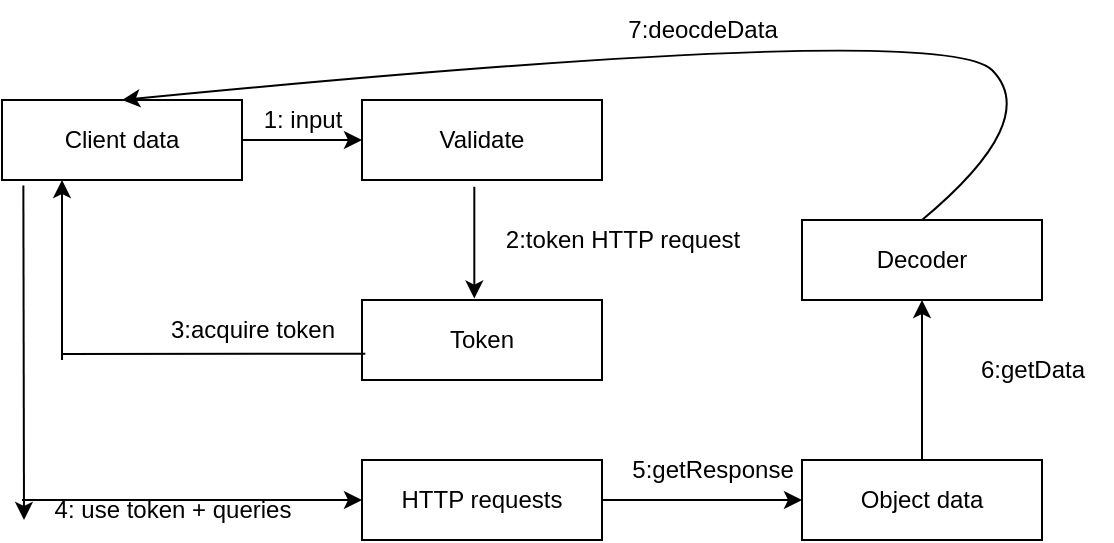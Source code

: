 <mxfile version="20.7.3" type="device"><diagram id="kgpKYQtTHZ0yAKxKKP6v" name="Page-1"><mxGraphModel dx="989" dy="539" grid="1" gridSize="10" guides="1" tooltips="1" connect="1" arrows="1" fold="1" page="1" pageScale="1" pageWidth="850" pageHeight="1100" math="0" shadow="0"><root><mxCell id="0"/><mxCell id="1" parent="0"/><mxCell id="uEBO8SWUzv3L_D1JfqAH-64" value="Client data" style="rounded=0;whiteSpace=wrap;html=1;fillColor=none;" vertex="1" parent="1"><mxGeometry x="10" y="130" width="120" height="40" as="geometry"/></mxCell><mxCell id="uEBO8SWUzv3L_D1JfqAH-65" value="Validate" style="rounded=0;whiteSpace=wrap;html=1;fillColor=none;" vertex="1" parent="1"><mxGeometry x="190" y="130" width="120" height="40" as="geometry"/></mxCell><mxCell id="uEBO8SWUzv3L_D1JfqAH-66" value="Token" style="rounded=0;whiteSpace=wrap;html=1;fillColor=none;" vertex="1" parent="1"><mxGeometry x="190" y="230" width="120" height="40" as="geometry"/></mxCell><mxCell id="uEBO8SWUzv3L_D1JfqAH-67" value="Object data" style="rounded=0;whiteSpace=wrap;html=1;fillColor=none;" vertex="1" parent="1"><mxGeometry x="410" y="310" width="120" height="40" as="geometry"/></mxCell><mxCell id="uEBO8SWUzv3L_D1JfqAH-68" value="HTTP requests" style="rounded=0;whiteSpace=wrap;html=1;fillColor=none;" vertex="1" parent="1"><mxGeometry x="190" y="310" width="120" height="40" as="geometry"/></mxCell><mxCell id="uEBO8SWUzv3L_D1JfqAH-69" value="" style="endArrow=classic;html=1;rounded=0;strokeWidth=1;exitX=1;exitY=0.5;exitDx=0;exitDy=0;entryX=0;entryY=0.5;entryDx=0;entryDy=0;" edge="1" parent="1" source="uEBO8SWUzv3L_D1JfqAH-64" target="uEBO8SWUzv3L_D1JfqAH-65"><mxGeometry width="50" height="50" relative="1" as="geometry"><mxPoint x="180" y="270" as="sourcePoint"/><mxPoint x="230" y="220" as="targetPoint"/></mxGeometry></mxCell><mxCell id="uEBO8SWUzv3L_D1JfqAH-70" value="1: input" style="text;html=1;align=center;verticalAlign=middle;resizable=0;points=[];autosize=1;strokeColor=none;fillColor=none;" vertex="1" parent="1"><mxGeometry x="130" y="125" width="60" height="30" as="geometry"/></mxCell><mxCell id="uEBO8SWUzv3L_D1JfqAH-72" value="" style="endArrow=classic;html=1;rounded=0;strokeWidth=1;exitX=0.468;exitY=1.085;exitDx=0;exitDy=0;exitPerimeter=0;entryX=0.468;entryY=-0.018;entryDx=0;entryDy=0;entryPerimeter=0;" edge="1" parent="1" source="uEBO8SWUzv3L_D1JfqAH-65" target="uEBO8SWUzv3L_D1JfqAH-66"><mxGeometry width="50" height="50" relative="1" as="geometry"><mxPoint x="180" y="270" as="sourcePoint"/><mxPoint x="230" y="220" as="targetPoint"/></mxGeometry></mxCell><mxCell id="uEBO8SWUzv3L_D1JfqAH-73" value="2:token HTTP request" style="text;html=1;align=center;verticalAlign=middle;resizable=0;points=[];autosize=1;strokeColor=none;fillColor=none;" vertex="1" parent="1"><mxGeometry x="250" y="185" width="140" height="30" as="geometry"/></mxCell><mxCell id="uEBO8SWUzv3L_D1JfqAH-74" value="3:acquire token" style="text;html=1;align=center;verticalAlign=middle;resizable=0;points=[];autosize=1;strokeColor=none;fillColor=none;" vertex="1" parent="1"><mxGeometry x="80" y="230" width="110" height="30" as="geometry"/></mxCell><mxCell id="uEBO8SWUzv3L_D1JfqAH-76" value="" style="endArrow=none;html=1;rounded=0;strokeWidth=1;exitX=1.015;exitY=0.895;exitDx=0;exitDy=0;exitPerimeter=0;" edge="1" parent="1" source="uEBO8SWUzv3L_D1JfqAH-74"><mxGeometry width="50" height="50" relative="1" as="geometry"><mxPoint x="180" y="270" as="sourcePoint"/><mxPoint x="40" y="257" as="targetPoint"/></mxGeometry></mxCell><mxCell id="uEBO8SWUzv3L_D1JfqAH-77" value="" style="endArrow=classic;html=1;rounded=0;strokeWidth=1;entryX=0.25;entryY=1;entryDx=0;entryDy=0;" edge="1" parent="1" target="uEBO8SWUzv3L_D1JfqAH-64"><mxGeometry width="50" height="50" relative="1" as="geometry"><mxPoint x="40" y="260" as="sourcePoint"/><mxPoint x="230" y="220" as="targetPoint"/></mxGeometry></mxCell><mxCell id="uEBO8SWUzv3L_D1JfqAH-78" value="" style="endArrow=classic;html=1;rounded=0;strokeWidth=1;exitX=0.089;exitY=1.068;exitDx=0;exitDy=0;exitPerimeter=0;" edge="1" parent="1" source="uEBO8SWUzv3L_D1JfqAH-64"><mxGeometry width="50" height="50" relative="1" as="geometry"><mxPoint x="180" y="270" as="sourcePoint"/><mxPoint x="21" y="340" as="targetPoint"/></mxGeometry></mxCell><mxCell id="uEBO8SWUzv3L_D1JfqAH-79" value="4: use token + queries" style="text;html=1;align=center;verticalAlign=middle;resizable=0;points=[];autosize=1;strokeColor=none;fillColor=none;" vertex="1" parent="1"><mxGeometry x="20" y="320" width="150" height="30" as="geometry"/></mxCell><mxCell id="uEBO8SWUzv3L_D1JfqAH-81" value="" style="endArrow=classic;html=1;rounded=0;strokeWidth=1;entryX=0;entryY=0.5;entryDx=0;entryDy=0;" edge="1" parent="1" target="uEBO8SWUzv3L_D1JfqAH-68"><mxGeometry width="50" height="50" relative="1" as="geometry"><mxPoint x="20" y="330" as="sourcePoint"/><mxPoint x="230" y="220" as="targetPoint"/></mxGeometry></mxCell><mxCell id="uEBO8SWUzv3L_D1JfqAH-83" value="5:getResponse" style="text;html=1;align=center;verticalAlign=middle;resizable=0;points=[];autosize=1;strokeColor=none;fillColor=none;" vertex="1" parent="1"><mxGeometry x="310" y="300" width="110" height="30" as="geometry"/></mxCell><mxCell id="uEBO8SWUzv3L_D1JfqAH-85" value="" style="endArrow=classic;html=1;rounded=0;strokeWidth=1;exitX=1;exitY=0.5;exitDx=0;exitDy=0;entryX=0;entryY=0.5;entryDx=0;entryDy=0;" edge="1" parent="1" source="uEBO8SWUzv3L_D1JfqAH-68" target="uEBO8SWUzv3L_D1JfqAH-67"><mxGeometry width="50" height="50" relative="1" as="geometry"><mxPoint x="180" y="270" as="sourcePoint"/><mxPoint x="230" y="220" as="targetPoint"/></mxGeometry></mxCell><mxCell id="uEBO8SWUzv3L_D1JfqAH-86" value="Decoder" style="rounded=0;whiteSpace=wrap;html=1;fillColor=none;" vertex="1" parent="1"><mxGeometry x="410" y="190" width="120" height="40" as="geometry"/></mxCell><mxCell id="uEBO8SWUzv3L_D1JfqAH-88" value="" style="endArrow=classic;html=1;rounded=0;strokeWidth=1;exitX=0.5;exitY=0;exitDx=0;exitDy=0;entryX=0.5;entryY=1;entryDx=0;entryDy=0;" edge="1" parent="1" source="uEBO8SWUzv3L_D1JfqAH-67" target="uEBO8SWUzv3L_D1JfqAH-86"><mxGeometry width="50" height="50" relative="1" as="geometry"><mxPoint x="560" y="320" as="sourcePoint"/><mxPoint x="660" y="320" as="targetPoint"/></mxGeometry></mxCell><mxCell id="uEBO8SWUzv3L_D1JfqAH-89" value="6:getData" style="text;html=1;align=center;verticalAlign=middle;resizable=0;points=[];autosize=1;strokeColor=none;fillColor=none;" vertex="1" parent="1"><mxGeometry x="485" y="250" width="80" height="30" as="geometry"/></mxCell><mxCell id="uEBO8SWUzv3L_D1JfqAH-90" value="7:deocdeData" style="text;html=1;align=center;verticalAlign=middle;resizable=0;points=[];autosize=1;strokeColor=none;fillColor=none;" vertex="1" parent="1"><mxGeometry x="310" y="80" width="100" height="30" as="geometry"/></mxCell><mxCell id="uEBO8SWUzv3L_D1JfqAH-91" value="" style="curved=1;endArrow=classic;html=1;rounded=0;strokeWidth=1;exitX=0.5;exitY=0;exitDx=0;exitDy=0;entryX=0.5;entryY=0;entryDx=0;entryDy=0;" edge="1" parent="1" source="uEBO8SWUzv3L_D1JfqAH-86" target="uEBO8SWUzv3L_D1JfqAH-64"><mxGeometry width="50" height="50" relative="1" as="geometry"><mxPoint x="480" y="140" as="sourcePoint"/><mxPoint x="530" y="90" as="targetPoint"/><Array as="points"><mxPoint x="530" y="140"/><mxPoint x="480" y="90"/></Array></mxGeometry></mxCell></root></mxGraphModel></diagram></mxfile>